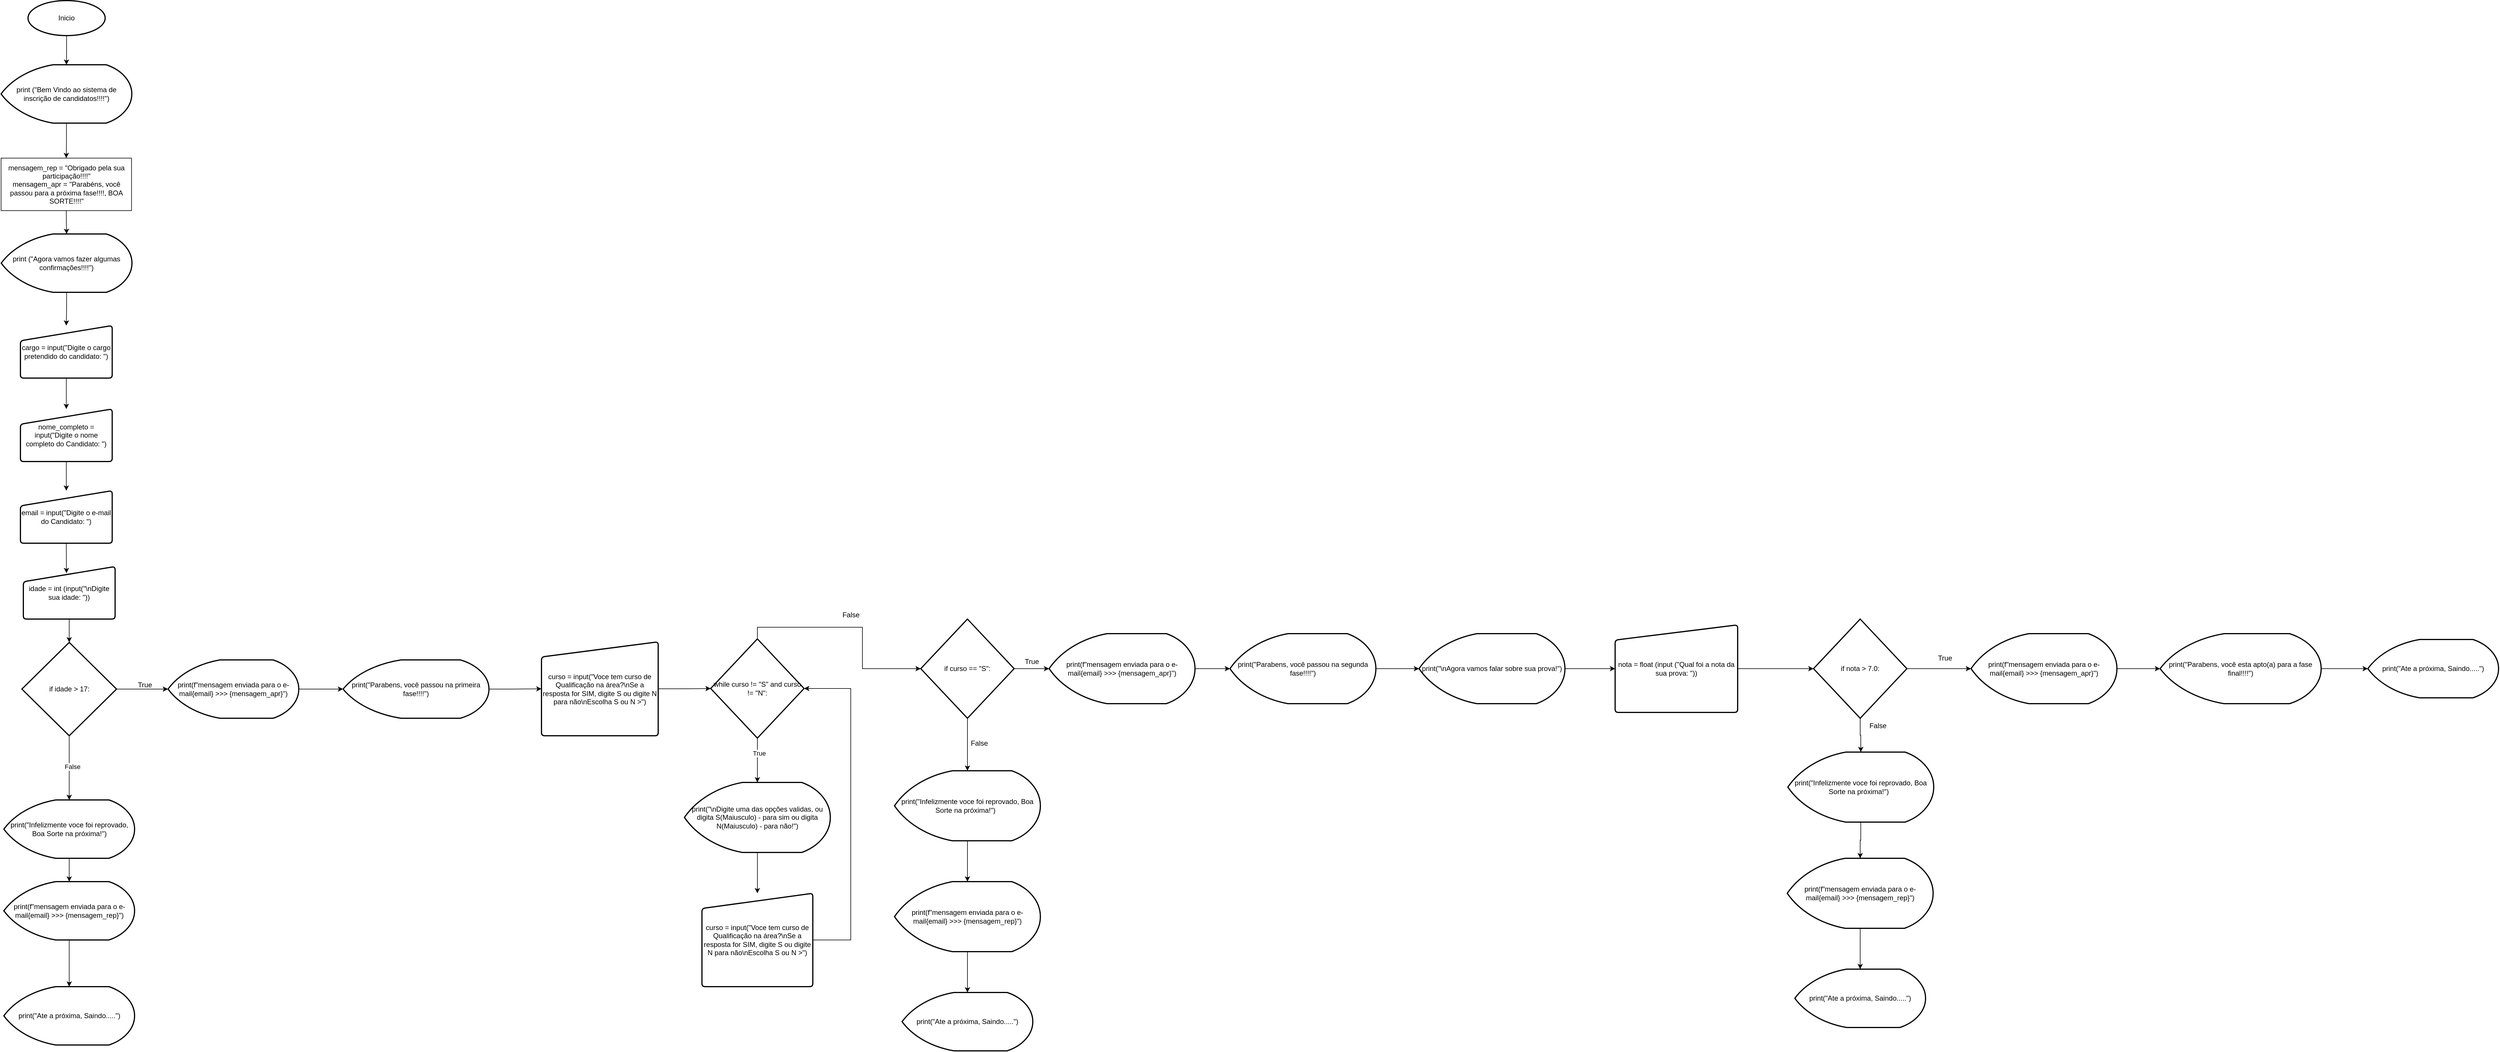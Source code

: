 <mxfile version="24.4.4" type="device">
  <diagram name="Página-1" id="6aD2QRyhSAb4V3KT2a82">
    <mxGraphModel dx="11006" dy="4578" grid="1" gridSize="10" guides="1" tooltips="1" connect="1" arrows="1" fold="1" page="1" pageScale="1" pageWidth="827" pageHeight="1169" math="0" shadow="0">
      <root>
        <mxCell id="0" />
        <mxCell id="1" parent="0" />
        <mxCell id="KuvJ722Zvkt5GNq1RVQa-6" style="edgeStyle=orthogonalEdgeStyle;rounded=0;orthogonalLoop=1;jettySize=auto;html=1;exitX=0.5;exitY=1;exitDx=0;exitDy=0;exitPerimeter=0;" edge="1" parent="1" source="KuvJ722Zvkt5GNq1RVQa-1" target="KuvJ722Zvkt5GNq1RVQa-3">
          <mxGeometry relative="1" as="geometry" />
        </mxCell>
        <mxCell id="KuvJ722Zvkt5GNq1RVQa-1" value="Inicio" style="strokeWidth=2;html=1;shape=mxgraph.flowchart.start_1;whiteSpace=wrap;" vertex="1" parent="1">
          <mxGeometry x="-9000" y="-3480" width="132.25" height="60" as="geometry" />
        </mxCell>
        <mxCell id="KuvJ722Zvkt5GNq1RVQa-8" style="edgeStyle=orthogonalEdgeStyle;rounded=0;orthogonalLoop=1;jettySize=auto;html=1;exitX=0.5;exitY=1;exitDx=0;exitDy=0;exitPerimeter=0;entryX=0.5;entryY=0;entryDx=0;entryDy=0;" edge="1" parent="1" source="KuvJ722Zvkt5GNq1RVQa-3" target="KuvJ722Zvkt5GNq1RVQa-5">
          <mxGeometry relative="1" as="geometry" />
        </mxCell>
        <mxCell id="KuvJ722Zvkt5GNq1RVQa-3" value="print (&quot;Bem Vindo ao sistema de inscrição de candidatos!!!!&quot;)" style="strokeWidth=2;html=1;shape=mxgraph.flowchart.display;whiteSpace=wrap;" vertex="1" parent="1">
          <mxGeometry x="-9046.13" y="-3370" width="224.04" height="100" as="geometry" />
        </mxCell>
        <mxCell id="KuvJ722Zvkt5GNq1RVQa-5" value="&lt;div&gt;mensagem_rep = &quot;Obrigado pela sua participação!!!!&quot;&lt;/div&gt;&lt;div&gt;mensagem_apr = &quot;Parabéns, você passou para a próxima fase!!!!, BOA SORTE!!!!&quot;&lt;/div&gt;" style="rounded=0;whiteSpace=wrap;html=1;" vertex="1" parent="1">
          <mxGeometry x="-9046.13" y="-3210" width="223.56" height="90" as="geometry" />
        </mxCell>
        <mxCell id="KuvJ722Zvkt5GNq1RVQa-14" style="edgeStyle=orthogonalEdgeStyle;rounded=0;orthogonalLoop=1;jettySize=auto;html=1;exitX=0.5;exitY=1;exitDx=0;exitDy=0;exitPerimeter=0;entryX=0.5;entryY=0;entryDx=0;entryDy=0;" edge="1" parent="1" source="KuvJ722Zvkt5GNq1RVQa-9" target="KuvJ722Zvkt5GNq1RVQa-11">
          <mxGeometry relative="1" as="geometry" />
        </mxCell>
        <mxCell id="KuvJ722Zvkt5GNq1RVQa-9" value="print (&quot;Agora vamos fazer algumas confirmações!!!!&quot;)" style="strokeWidth=2;html=1;shape=mxgraph.flowchart.display;whiteSpace=wrap;" vertex="1" parent="1">
          <mxGeometry x="-9045.89" y="-3080" width="224.04" height="100" as="geometry" />
        </mxCell>
        <mxCell id="KuvJ722Zvkt5GNq1RVQa-10" style="edgeStyle=orthogonalEdgeStyle;rounded=0;orthogonalLoop=1;jettySize=auto;html=1;exitX=0.5;exitY=1;exitDx=0;exitDy=0;entryX=0.5;entryY=0;entryDx=0;entryDy=0;entryPerimeter=0;" edge="1" parent="1" source="KuvJ722Zvkt5GNq1RVQa-5" target="KuvJ722Zvkt5GNq1RVQa-9">
          <mxGeometry relative="1" as="geometry" />
        </mxCell>
        <mxCell id="KuvJ722Zvkt5GNq1RVQa-15" style="edgeStyle=orthogonalEdgeStyle;rounded=0;orthogonalLoop=1;jettySize=auto;html=1;exitX=0.5;exitY=1;exitDx=0;exitDy=0;entryX=0.5;entryY=0;entryDx=0;entryDy=0;" edge="1" parent="1" source="KuvJ722Zvkt5GNq1RVQa-11" target="KuvJ722Zvkt5GNq1RVQa-12">
          <mxGeometry relative="1" as="geometry" />
        </mxCell>
        <mxCell id="KuvJ722Zvkt5GNq1RVQa-11" value="cargo = input(&quot;Digite o cargo pretendido do candidato: &quot;)" style="html=1;strokeWidth=2;shape=manualInput;whiteSpace=wrap;rounded=1;size=26;arcSize=11;" vertex="1" parent="1">
          <mxGeometry x="-9012.98" y="-2923" width="157.26" height="90" as="geometry" />
        </mxCell>
        <mxCell id="KuvJ722Zvkt5GNq1RVQa-16" style="edgeStyle=orthogonalEdgeStyle;rounded=0;orthogonalLoop=1;jettySize=auto;html=1;exitX=0.5;exitY=1;exitDx=0;exitDy=0;entryX=0.5;entryY=0;entryDx=0;entryDy=0;" edge="1" parent="1" source="KuvJ722Zvkt5GNq1RVQa-12" target="KuvJ722Zvkt5GNq1RVQa-13">
          <mxGeometry relative="1" as="geometry" />
        </mxCell>
        <mxCell id="KuvJ722Zvkt5GNq1RVQa-12" value="nome_completo = input(&quot;Digite o nome completo do Candidato: &quot;)" style="html=1;strokeWidth=2;shape=manualInput;whiteSpace=wrap;rounded=1;size=26;arcSize=11;" vertex="1" parent="1">
          <mxGeometry x="-9012.98" y="-2780" width="157.26" height="90" as="geometry" />
        </mxCell>
        <mxCell id="KuvJ722Zvkt5GNq1RVQa-13" value="email = input(&quot;Digite o e-mail do Candidato: &quot;)" style="html=1;strokeWidth=2;shape=manualInput;whiteSpace=wrap;rounded=1;size=26;arcSize=11;" vertex="1" parent="1">
          <mxGeometry x="-9012.98" y="-2640" width="157.26" height="90" as="geometry" />
        </mxCell>
        <mxCell id="KuvJ722Zvkt5GNq1RVQa-17" value="idade = int (input(&quot;\nDigite sua idade: &quot;))" style="html=1;strokeWidth=2;shape=manualInput;whiteSpace=wrap;rounded=1;size=26;arcSize=11;" vertex="1" parent="1">
          <mxGeometry x="-9008" y="-2510" width="157.26" height="90" as="geometry" />
        </mxCell>
        <mxCell id="KuvJ722Zvkt5GNq1RVQa-18" style="edgeStyle=orthogonalEdgeStyle;rounded=0;orthogonalLoop=1;jettySize=auto;html=1;exitX=0.5;exitY=1;exitDx=0;exitDy=0;entryX=0.47;entryY=0.126;entryDx=0;entryDy=0;entryPerimeter=0;" edge="1" parent="1" source="KuvJ722Zvkt5GNq1RVQa-13" target="KuvJ722Zvkt5GNq1RVQa-17">
          <mxGeometry relative="1" as="geometry" />
        </mxCell>
        <mxCell id="KuvJ722Zvkt5GNq1RVQa-19" value="if idade &amp;gt; 17:" style="strokeWidth=2;html=1;shape=mxgraph.flowchart.decision;whiteSpace=wrap;" vertex="1" parent="1">
          <mxGeometry x="-9010.5" y="-2380" width="162.25" height="160" as="geometry" />
        </mxCell>
        <mxCell id="KuvJ722Zvkt5GNq1RVQa-20" style="edgeStyle=orthogonalEdgeStyle;rounded=0;orthogonalLoop=1;jettySize=auto;html=1;exitX=0.5;exitY=1;exitDx=0;exitDy=0;entryX=0.5;entryY=0;entryDx=0;entryDy=0;entryPerimeter=0;" edge="1" parent="1" source="KuvJ722Zvkt5GNq1RVQa-17" target="KuvJ722Zvkt5GNq1RVQa-19">
          <mxGeometry relative="1" as="geometry" />
        </mxCell>
        <mxCell id="KuvJ722Zvkt5GNq1RVQa-21" value="print(&quot;Infelizmente voce foi reprovado, Boa Sorte na próxima!&quot;)" style="strokeWidth=2;html=1;shape=mxgraph.flowchart.display;whiteSpace=wrap;" vertex="1" parent="1">
          <mxGeometry x="-9041.39" y="-2110" width="224.04" height="100" as="geometry" />
        </mxCell>
        <mxCell id="KuvJ722Zvkt5GNq1RVQa-25" style="edgeStyle=orthogonalEdgeStyle;rounded=0;orthogonalLoop=1;jettySize=auto;html=1;exitX=0.5;exitY=1;exitDx=0;exitDy=0;exitPerimeter=0;entryX=0.5;entryY=0;entryDx=0;entryDy=0;entryPerimeter=0;" edge="1" parent="1" source="KuvJ722Zvkt5GNq1RVQa-22" target="KuvJ722Zvkt5GNq1RVQa-26">
          <mxGeometry relative="1" as="geometry">
            <mxPoint x="-8929.368" y="-1790" as="targetPoint" />
          </mxGeometry>
        </mxCell>
        <mxCell id="KuvJ722Zvkt5GNq1RVQa-22" value="print(f&quot;mensagem enviada para o e-mail{email} &amp;gt;&amp;gt;&amp;gt; {mensagem_rep}&quot;)" style="strokeWidth=2;html=1;shape=mxgraph.flowchart.display;whiteSpace=wrap;" vertex="1" parent="1">
          <mxGeometry x="-9041.39" y="-1970" width="224.04" height="100" as="geometry" />
        </mxCell>
        <mxCell id="KuvJ722Zvkt5GNq1RVQa-23" style="edgeStyle=orthogonalEdgeStyle;rounded=0;orthogonalLoop=1;jettySize=auto;html=1;exitX=0.5;exitY=1;exitDx=0;exitDy=0;exitPerimeter=0;entryX=0.5;entryY=0;entryDx=0;entryDy=0;entryPerimeter=0;" edge="1" parent="1" source="KuvJ722Zvkt5GNq1RVQa-19" target="KuvJ722Zvkt5GNq1RVQa-21">
          <mxGeometry relative="1" as="geometry" />
        </mxCell>
        <mxCell id="KuvJ722Zvkt5GNq1RVQa-27" value="False" style="edgeLabel;html=1;align=center;verticalAlign=middle;resizable=0;points=[];" vertex="1" connectable="0" parent="KuvJ722Zvkt5GNq1RVQa-23">
          <mxGeometry x="-0.033" y="5" relative="1" as="geometry">
            <mxPoint as="offset" />
          </mxGeometry>
        </mxCell>
        <mxCell id="KuvJ722Zvkt5GNq1RVQa-24" style="edgeStyle=orthogonalEdgeStyle;rounded=0;orthogonalLoop=1;jettySize=auto;html=1;exitX=0.5;exitY=1;exitDx=0;exitDy=0;exitPerimeter=0;entryX=0.5;entryY=0;entryDx=0;entryDy=0;entryPerimeter=0;" edge="1" parent="1" source="KuvJ722Zvkt5GNq1RVQa-21" target="KuvJ722Zvkt5GNq1RVQa-22">
          <mxGeometry relative="1" as="geometry" />
        </mxCell>
        <mxCell id="KuvJ722Zvkt5GNq1RVQa-26" value="print(&quot;Ate a próxima, Saindo.....&quot;)" style="strokeWidth=2;html=1;shape=mxgraph.flowchart.display;whiteSpace=wrap;" vertex="1" parent="1">
          <mxGeometry x="-9041.39" y="-1790" width="224.04" height="100" as="geometry" />
        </mxCell>
        <mxCell id="KuvJ722Zvkt5GNq1RVQa-28" value="print(f&quot;mensagem enviada para o e-mail{email} &amp;gt;&amp;gt;&amp;gt; {mensagem_apr}&quot;)" style="strokeWidth=2;html=1;shape=mxgraph.flowchart.display;whiteSpace=wrap;" vertex="1" parent="1">
          <mxGeometry x="-8760.0" y="-2350" width="224.04" height="100" as="geometry" />
        </mxCell>
        <mxCell id="KuvJ722Zvkt5GNq1RVQa-29" style="edgeStyle=orthogonalEdgeStyle;rounded=0;orthogonalLoop=1;jettySize=auto;html=1;exitX=1;exitY=0.5;exitDx=0;exitDy=0;exitPerimeter=0;entryX=0;entryY=0.5;entryDx=0;entryDy=0;entryPerimeter=0;" edge="1" parent="1" source="KuvJ722Zvkt5GNq1RVQa-19" target="KuvJ722Zvkt5GNq1RVQa-28">
          <mxGeometry relative="1" as="geometry" />
        </mxCell>
        <mxCell id="KuvJ722Zvkt5GNq1RVQa-30" value="True" style="text;html=1;align=center;verticalAlign=middle;resizable=0;points=[];autosize=1;strokeColor=none;fillColor=none;" vertex="1" parent="1">
          <mxGeometry x="-8825" y="-2322" width="50" height="30" as="geometry" />
        </mxCell>
        <mxCell id="KuvJ722Zvkt5GNq1RVQa-34" style="edgeStyle=orthogonalEdgeStyle;rounded=0;orthogonalLoop=1;jettySize=auto;html=1;exitX=1;exitY=0.5;exitDx=0;exitDy=0;exitPerimeter=0;entryX=0;entryY=0.5;entryDx=0;entryDy=0;" edge="1" parent="1" source="KuvJ722Zvkt5GNq1RVQa-31" target="KuvJ722Zvkt5GNq1RVQa-33">
          <mxGeometry relative="1" as="geometry" />
        </mxCell>
        <mxCell id="KuvJ722Zvkt5GNq1RVQa-31" value="print(&quot;Parabens, você passou na primeira fase!!!!&quot;)" style="strokeWidth=2;html=1;shape=mxgraph.flowchart.display;whiteSpace=wrap;" vertex="1" parent="1">
          <mxGeometry x="-8460" y="-2350" width="250" height="100" as="geometry" />
        </mxCell>
        <mxCell id="KuvJ722Zvkt5GNq1RVQa-32" style="edgeStyle=orthogonalEdgeStyle;rounded=0;orthogonalLoop=1;jettySize=auto;html=1;exitX=1;exitY=0.5;exitDx=0;exitDy=0;exitPerimeter=0;entryX=0;entryY=0.5;entryDx=0;entryDy=0;entryPerimeter=0;" edge="1" parent="1" source="KuvJ722Zvkt5GNq1RVQa-28" target="KuvJ722Zvkt5GNq1RVQa-31">
          <mxGeometry relative="1" as="geometry" />
        </mxCell>
        <mxCell id="KuvJ722Zvkt5GNq1RVQa-33" value="curso = input(&quot;Voce tem curso de Qualificação na área?\nSe a resposta for SIM, digite S ou digite N para não\nEscolha S ou N &amp;gt;&quot;)" style="html=1;strokeWidth=2;shape=manualInput;whiteSpace=wrap;rounded=1;size=26;arcSize=11;" vertex="1" parent="1">
          <mxGeometry x="-8120" y="-2381" width="200" height="161" as="geometry" />
        </mxCell>
        <mxCell id="KuvJ722Zvkt5GNq1RVQa-45" style="edgeStyle=orthogonalEdgeStyle;rounded=0;orthogonalLoop=1;jettySize=auto;html=1;exitX=0.5;exitY=0;exitDx=0;exitDy=0;exitPerimeter=0;entryX=0;entryY=0.5;entryDx=0;entryDy=0;entryPerimeter=0;" edge="1" parent="1" source="KuvJ722Zvkt5GNq1RVQa-35" target="KuvJ722Zvkt5GNq1RVQa-47">
          <mxGeometry relative="1" as="geometry">
            <mxPoint x="-7460" y="-2340" as="targetPoint" />
          </mxGeometry>
        </mxCell>
        <mxCell id="KuvJ722Zvkt5GNq1RVQa-35" value="while curso != &quot;S&quot; and curso != &quot;N&quot;:" style="strokeWidth=2;html=1;shape=mxgraph.flowchart.decision;whiteSpace=wrap;" vertex="1" parent="1">
          <mxGeometry x="-7830" y="-2386" width="160" height="170" as="geometry" />
        </mxCell>
        <mxCell id="KuvJ722Zvkt5GNq1RVQa-37" style="edgeStyle=orthogonalEdgeStyle;rounded=0;orthogonalLoop=1;jettySize=auto;html=1;exitX=1;exitY=0.5;exitDx=0;exitDy=0;entryX=0;entryY=0.5;entryDx=0;entryDy=0;entryPerimeter=0;" edge="1" parent="1" source="KuvJ722Zvkt5GNq1RVQa-33" target="KuvJ722Zvkt5GNq1RVQa-35">
          <mxGeometry relative="1" as="geometry" />
        </mxCell>
        <mxCell id="KuvJ722Zvkt5GNq1RVQa-43" style="edgeStyle=orthogonalEdgeStyle;rounded=0;orthogonalLoop=1;jettySize=auto;html=1;exitX=0.5;exitY=1;exitDx=0;exitDy=0;exitPerimeter=0;entryX=0.5;entryY=0;entryDx=0;entryDy=0;" edge="1" parent="1" source="KuvJ722Zvkt5GNq1RVQa-38" target="KuvJ722Zvkt5GNq1RVQa-42">
          <mxGeometry relative="1" as="geometry" />
        </mxCell>
        <mxCell id="KuvJ722Zvkt5GNq1RVQa-38" value="print(&quot;\nDigite uma das opções validas, ou digita S(Maiusculo) - para sim ou digita N(Maiusculo) - para não!&quot;)" style="strokeWidth=2;html=1;shape=mxgraph.flowchart.display;whiteSpace=wrap;" vertex="1" parent="1">
          <mxGeometry x="-7875" y="-2140" width="250" height="120" as="geometry" />
        </mxCell>
        <mxCell id="KuvJ722Zvkt5GNq1RVQa-39" style="edgeStyle=orthogonalEdgeStyle;rounded=0;orthogonalLoop=1;jettySize=auto;html=1;exitX=0.5;exitY=1;exitDx=0;exitDy=0;exitPerimeter=0;entryX=0.5;entryY=0;entryDx=0;entryDy=0;entryPerimeter=0;" edge="1" parent="1" source="KuvJ722Zvkt5GNq1RVQa-35" target="KuvJ722Zvkt5GNq1RVQa-38">
          <mxGeometry relative="1" as="geometry" />
        </mxCell>
        <mxCell id="KuvJ722Zvkt5GNq1RVQa-40" value="True" style="edgeLabel;html=1;align=center;verticalAlign=middle;resizable=0;points=[];" vertex="1" connectable="0" parent="KuvJ722Zvkt5GNq1RVQa-39">
          <mxGeometry x="-0.319" y="3" relative="1" as="geometry">
            <mxPoint as="offset" />
          </mxGeometry>
        </mxCell>
        <mxCell id="KuvJ722Zvkt5GNq1RVQa-42" value="curso = input(&quot;Voce tem curso de Qualificação na área?\nSe a resposta for SIM, digite S ou digite N para não\nEscolha S ou N &amp;gt;&quot;)" style="html=1;strokeWidth=2;shape=manualInput;whiteSpace=wrap;rounded=1;size=26;arcSize=11;" vertex="1" parent="1">
          <mxGeometry x="-7845" y="-1950" width="190" height="160" as="geometry" />
        </mxCell>
        <mxCell id="KuvJ722Zvkt5GNq1RVQa-44" style="edgeStyle=orthogonalEdgeStyle;rounded=0;orthogonalLoop=1;jettySize=auto;html=1;exitX=1;exitY=0.5;exitDx=0;exitDy=0;entryX=1;entryY=0.5;entryDx=0;entryDy=0;entryPerimeter=0;" edge="1" parent="1" source="KuvJ722Zvkt5GNq1RVQa-42" target="KuvJ722Zvkt5GNq1RVQa-35">
          <mxGeometry relative="1" as="geometry">
            <Array as="points">
              <mxPoint x="-7590" y="-1870" />
              <mxPoint x="-7590" y="-2301" />
            </Array>
          </mxGeometry>
        </mxCell>
        <mxCell id="KuvJ722Zvkt5GNq1RVQa-46" value="False" style="text;html=1;align=center;verticalAlign=middle;resizable=0;points=[];autosize=1;strokeColor=none;fillColor=none;" vertex="1" parent="1">
          <mxGeometry x="-7615" y="-2442" width="50" height="30" as="geometry" />
        </mxCell>
        <mxCell id="KuvJ722Zvkt5GNq1RVQa-47" value="if curso == &quot;S&quot;:" style="strokeWidth=2;html=1;shape=mxgraph.flowchart.decision;whiteSpace=wrap;" vertex="1" parent="1">
          <mxGeometry x="-7470" y="-2420" width="160" height="170" as="geometry" />
        </mxCell>
        <mxCell id="KuvJ722Zvkt5GNq1RVQa-49" value="print(f&quot;mensagem enviada para o e-mail{email} &amp;gt;&amp;gt;&amp;gt; {mensagem_apr}&quot;)" style="strokeWidth=2;html=1;shape=mxgraph.flowchart.display;whiteSpace=wrap;" vertex="1" parent="1">
          <mxGeometry x="-7250" y="-2395" width="250" height="120" as="geometry" />
        </mxCell>
        <mxCell id="KuvJ722Zvkt5GNq1RVQa-50" value="print(&quot;Parabens, você passou na segunda fase!!!!&quot;)" style="strokeWidth=2;html=1;shape=mxgraph.flowchart.display;whiteSpace=wrap;" vertex="1" parent="1">
          <mxGeometry x="-6940" y="-2395" width="250" height="120" as="geometry" />
        </mxCell>
        <mxCell id="KuvJ722Zvkt5GNq1RVQa-56" style="edgeStyle=orthogonalEdgeStyle;rounded=0;orthogonalLoop=1;jettySize=auto;html=1;exitX=1;exitY=0.5;exitDx=0;exitDy=0;exitPerimeter=0;entryX=0;entryY=0.5;entryDx=0;entryDy=0;" edge="1" parent="1" source="KuvJ722Zvkt5GNq1RVQa-51" target="KuvJ722Zvkt5GNq1RVQa-55">
          <mxGeometry relative="1" as="geometry" />
        </mxCell>
        <mxCell id="KuvJ722Zvkt5GNq1RVQa-51" value="print(&quot;\nAgora vamos falar sobre sua prova!&quot;)" style="strokeWidth=2;html=1;shape=mxgraph.flowchart.display;whiteSpace=wrap;" vertex="1" parent="1">
          <mxGeometry x="-6616" y="-2395" width="250" height="120" as="geometry" />
        </mxCell>
        <mxCell id="KuvJ722Zvkt5GNq1RVQa-52" style="edgeStyle=orthogonalEdgeStyle;rounded=0;orthogonalLoop=1;jettySize=auto;html=1;exitX=1;exitY=0.5;exitDx=0;exitDy=0;exitPerimeter=0;entryX=0;entryY=0.5;entryDx=0;entryDy=0;entryPerimeter=0;" edge="1" parent="1" source="KuvJ722Zvkt5GNq1RVQa-47" target="KuvJ722Zvkt5GNq1RVQa-49">
          <mxGeometry relative="1" as="geometry" />
        </mxCell>
        <mxCell id="KuvJ722Zvkt5GNq1RVQa-53" style="edgeStyle=orthogonalEdgeStyle;rounded=0;orthogonalLoop=1;jettySize=auto;html=1;exitX=1;exitY=0.5;exitDx=0;exitDy=0;exitPerimeter=0;entryX=0;entryY=0.5;entryDx=0;entryDy=0;entryPerimeter=0;" edge="1" parent="1" source="KuvJ722Zvkt5GNq1RVQa-49" target="KuvJ722Zvkt5GNq1RVQa-50">
          <mxGeometry relative="1" as="geometry" />
        </mxCell>
        <mxCell id="KuvJ722Zvkt5GNq1RVQa-54" style="edgeStyle=orthogonalEdgeStyle;rounded=0;orthogonalLoop=1;jettySize=auto;html=1;exitX=1;exitY=0.5;exitDx=0;exitDy=0;exitPerimeter=0;entryX=0;entryY=0.5;entryDx=0;entryDy=0;entryPerimeter=0;" edge="1" parent="1" source="KuvJ722Zvkt5GNq1RVQa-50" target="KuvJ722Zvkt5GNq1RVQa-51">
          <mxGeometry relative="1" as="geometry" />
        </mxCell>
        <mxCell id="KuvJ722Zvkt5GNq1RVQa-55" value="nota = float (input (&quot;Qual foi a nota da sua prova: &quot;))" style="html=1;strokeWidth=2;shape=manualInput;whiteSpace=wrap;rounded=1;size=26;arcSize=11;" vertex="1" parent="1">
          <mxGeometry x="-6280" y="-2410" width="210" height="150" as="geometry" />
        </mxCell>
        <mxCell id="KuvJ722Zvkt5GNq1RVQa-57" value="True" style="text;html=1;align=center;verticalAlign=middle;resizable=0;points=[];autosize=1;strokeColor=none;fillColor=none;" vertex="1" parent="1">
          <mxGeometry x="-7305" y="-2362" width="50" height="30" as="geometry" />
        </mxCell>
        <mxCell id="KuvJ722Zvkt5GNq1RVQa-58" value="print(&quot;Infelizmente voce foi reprovado, Boa Sorte na próxima!&quot;)&amp;nbsp;&amp;nbsp;" style="strokeWidth=2;html=1;shape=mxgraph.flowchart.display;whiteSpace=wrap;" vertex="1" parent="1">
          <mxGeometry x="-7515" y="-2160" width="250" height="120" as="geometry" />
        </mxCell>
        <mxCell id="KuvJ722Zvkt5GNq1RVQa-59" style="edgeStyle=orthogonalEdgeStyle;rounded=0;orthogonalLoop=1;jettySize=auto;html=1;exitX=0.5;exitY=1;exitDx=0;exitDy=0;exitPerimeter=0;entryX=0.5;entryY=0;entryDx=0;entryDy=0;entryPerimeter=0;" edge="1" parent="1" source="KuvJ722Zvkt5GNq1RVQa-47" target="KuvJ722Zvkt5GNq1RVQa-58">
          <mxGeometry relative="1" as="geometry" />
        </mxCell>
        <mxCell id="KuvJ722Zvkt5GNq1RVQa-60" value="False" style="text;html=1;align=center;verticalAlign=middle;resizable=0;points=[];autosize=1;strokeColor=none;fillColor=none;" vertex="1" parent="1">
          <mxGeometry x="-7395" y="-2222" width="50" height="30" as="geometry" />
        </mxCell>
        <mxCell id="KuvJ722Zvkt5GNq1RVQa-61" value="print(f&quot;mensagem enviada para o e-mail{email} &amp;gt;&amp;gt;&amp;gt; {mensagem_rep}&quot;)" style="strokeWidth=2;html=1;shape=mxgraph.flowchart.display;whiteSpace=wrap;" vertex="1" parent="1">
          <mxGeometry x="-7515" y="-1970" width="250" height="120" as="geometry" />
        </mxCell>
        <mxCell id="KuvJ722Zvkt5GNq1RVQa-62" style="edgeStyle=orthogonalEdgeStyle;rounded=0;orthogonalLoop=1;jettySize=auto;html=1;exitX=0.5;exitY=1;exitDx=0;exitDy=0;exitPerimeter=0;entryX=0.5;entryY=0;entryDx=0;entryDy=0;entryPerimeter=0;" edge="1" parent="1" source="KuvJ722Zvkt5GNq1RVQa-58" target="KuvJ722Zvkt5GNq1RVQa-61">
          <mxGeometry relative="1" as="geometry" />
        </mxCell>
        <mxCell id="KuvJ722Zvkt5GNq1RVQa-64" value="print(&quot;Ate a próxima, Saindo.....&quot;)" style="strokeWidth=2;html=1;shape=mxgraph.flowchart.display;whiteSpace=wrap;" vertex="1" parent="1">
          <mxGeometry x="-7502.02" y="-1780" width="224.04" height="100" as="geometry" />
        </mxCell>
        <mxCell id="KuvJ722Zvkt5GNq1RVQa-65" style="edgeStyle=orthogonalEdgeStyle;rounded=0;orthogonalLoop=1;jettySize=auto;html=1;exitX=0.5;exitY=1;exitDx=0;exitDy=0;exitPerimeter=0;entryX=0.5;entryY=0;entryDx=0;entryDy=0;entryPerimeter=0;" edge="1" parent="1" source="KuvJ722Zvkt5GNq1RVQa-61" target="KuvJ722Zvkt5GNq1RVQa-64">
          <mxGeometry relative="1" as="geometry" />
        </mxCell>
        <mxCell id="KuvJ722Zvkt5GNq1RVQa-66" value="if nota &amp;gt; 7.0:" style="strokeWidth=2;html=1;shape=mxgraph.flowchart.decision;whiteSpace=wrap;" vertex="1" parent="1">
          <mxGeometry x="-5940" y="-2420" width="160" height="170" as="geometry" />
        </mxCell>
        <mxCell id="KuvJ722Zvkt5GNq1RVQa-67" style="edgeStyle=orthogonalEdgeStyle;rounded=0;orthogonalLoop=1;jettySize=auto;html=1;exitX=1;exitY=0.5;exitDx=0;exitDy=0;entryX=0;entryY=0.5;entryDx=0;entryDy=0;entryPerimeter=0;" edge="1" parent="1" source="KuvJ722Zvkt5GNq1RVQa-55" target="KuvJ722Zvkt5GNq1RVQa-66">
          <mxGeometry relative="1" as="geometry" />
        </mxCell>
        <mxCell id="KuvJ722Zvkt5GNq1RVQa-68" value="print(f&quot;mensagem enviada para o e-mail{email} &amp;gt;&amp;gt;&amp;gt; {mensagem_apr}&quot;)" style="strokeWidth=2;html=1;shape=mxgraph.flowchart.display;whiteSpace=wrap;" vertex="1" parent="1">
          <mxGeometry x="-5670" y="-2395" width="250" height="120" as="geometry" />
        </mxCell>
        <mxCell id="KuvJ722Zvkt5GNq1RVQa-69" value="print(&quot;Parabens, você esta apto(a) para a fase final!!!!&quot;)" style="strokeWidth=2;html=1;shape=mxgraph.flowchart.display;whiteSpace=wrap;" vertex="1" parent="1">
          <mxGeometry x="-5346" y="-2395" width="276" height="120" as="geometry" />
        </mxCell>
        <mxCell id="KuvJ722Zvkt5GNq1RVQa-70" style="edgeStyle=orthogonalEdgeStyle;rounded=0;orthogonalLoop=1;jettySize=auto;html=1;exitX=1;exitY=0.5;exitDx=0;exitDy=0;exitPerimeter=0;entryX=0;entryY=0.5;entryDx=0;entryDy=0;entryPerimeter=0;" edge="1" parent="1" source="KuvJ722Zvkt5GNq1RVQa-68" target="KuvJ722Zvkt5GNq1RVQa-69">
          <mxGeometry relative="1" as="geometry" />
        </mxCell>
        <mxCell id="KuvJ722Zvkt5GNq1RVQa-71" style="edgeStyle=orthogonalEdgeStyle;rounded=0;orthogonalLoop=1;jettySize=auto;html=1;exitX=1;exitY=0.5;exitDx=0;exitDy=0;exitPerimeter=0;entryX=0;entryY=0.5;entryDx=0;entryDy=0;entryPerimeter=0;" edge="1" parent="1" source="KuvJ722Zvkt5GNq1RVQa-66" target="KuvJ722Zvkt5GNq1RVQa-68">
          <mxGeometry relative="1" as="geometry" />
        </mxCell>
        <mxCell id="KuvJ722Zvkt5GNq1RVQa-72" value="True" style="text;html=1;align=center;verticalAlign=middle;resizable=0;points=[];autosize=1;strokeColor=none;fillColor=none;" vertex="1" parent="1">
          <mxGeometry x="-5740" y="-2368" width="50" height="30" as="geometry" />
        </mxCell>
        <mxCell id="KuvJ722Zvkt5GNq1RVQa-73" value="print(&quot;Infelizmente voce foi reprovado, Boa Sorte na próxima!&quot;)&amp;nbsp;&amp;nbsp;" style="strokeWidth=2;html=1;shape=mxgraph.flowchart.display;whiteSpace=wrap;" vertex="1" parent="1">
          <mxGeometry x="-5984" y="-2192" width="250" height="120" as="geometry" />
        </mxCell>
        <mxCell id="KuvJ722Zvkt5GNq1RVQa-74" value="print(f&quot;mensagem enviada para o e-mail{email} &amp;gt;&amp;gt;&amp;gt; {mensagem_rep}&quot;)" style="strokeWidth=2;html=1;shape=mxgraph.flowchart.display;whiteSpace=wrap;" vertex="1" parent="1">
          <mxGeometry x="-5985" y="-2010" width="250" height="120" as="geometry" />
        </mxCell>
        <mxCell id="KuvJ722Zvkt5GNq1RVQa-75" style="edgeStyle=orthogonalEdgeStyle;rounded=0;orthogonalLoop=1;jettySize=auto;html=1;exitX=0.5;exitY=1;exitDx=0;exitDy=0;exitPerimeter=0;entryX=0.5;entryY=0;entryDx=0;entryDy=0;entryPerimeter=0;" edge="1" parent="1" source="KuvJ722Zvkt5GNq1RVQa-73" target="KuvJ722Zvkt5GNq1RVQa-74">
          <mxGeometry relative="1" as="geometry" />
        </mxCell>
        <mxCell id="KuvJ722Zvkt5GNq1RVQa-76" value="print(&quot;Ate a próxima, Saindo.....&quot;)" style="strokeWidth=2;html=1;shape=mxgraph.flowchart.display;whiteSpace=wrap;" vertex="1" parent="1">
          <mxGeometry x="-5972.02" y="-1820" width="224.04" height="100" as="geometry" />
        </mxCell>
        <mxCell id="KuvJ722Zvkt5GNq1RVQa-77" style="edgeStyle=orthogonalEdgeStyle;rounded=0;orthogonalLoop=1;jettySize=auto;html=1;exitX=0.5;exitY=1;exitDx=0;exitDy=0;exitPerimeter=0;entryX=0.5;entryY=0;entryDx=0;entryDy=0;entryPerimeter=0;" edge="1" parent="1" source="KuvJ722Zvkt5GNq1RVQa-74" target="KuvJ722Zvkt5GNq1RVQa-76">
          <mxGeometry relative="1" as="geometry" />
        </mxCell>
        <mxCell id="KuvJ722Zvkt5GNq1RVQa-78" style="edgeStyle=orthogonalEdgeStyle;rounded=0;orthogonalLoop=1;jettySize=auto;html=1;exitX=0.5;exitY=1;exitDx=0;exitDy=0;exitPerimeter=0;entryX=0.5;entryY=0;entryDx=0;entryDy=0;entryPerimeter=0;" edge="1" parent="1" source="KuvJ722Zvkt5GNq1RVQa-66" target="KuvJ722Zvkt5GNq1RVQa-73">
          <mxGeometry relative="1" as="geometry" />
        </mxCell>
        <mxCell id="KuvJ722Zvkt5GNq1RVQa-79" value="False" style="text;html=1;align=center;verticalAlign=middle;resizable=0;points=[];autosize=1;strokeColor=none;fillColor=none;" vertex="1" parent="1">
          <mxGeometry x="-5855" y="-2252" width="50" height="30" as="geometry" />
        </mxCell>
        <mxCell id="KuvJ722Zvkt5GNq1RVQa-80" value="print(&quot;Ate a próxima, Saindo.....&quot;)" style="strokeWidth=2;html=1;shape=mxgraph.flowchart.display;whiteSpace=wrap;" vertex="1" parent="1">
          <mxGeometry x="-4990.0" y="-2385" width="224.04" height="100" as="geometry" />
        </mxCell>
        <mxCell id="KuvJ722Zvkt5GNq1RVQa-81" style="edgeStyle=orthogonalEdgeStyle;rounded=0;orthogonalLoop=1;jettySize=auto;html=1;exitX=1;exitY=0.5;exitDx=0;exitDy=0;exitPerimeter=0;entryX=0;entryY=0.5;entryDx=0;entryDy=0;entryPerimeter=0;" edge="1" parent="1" source="KuvJ722Zvkt5GNq1RVQa-69" target="KuvJ722Zvkt5GNq1RVQa-80">
          <mxGeometry relative="1" as="geometry" />
        </mxCell>
      </root>
    </mxGraphModel>
  </diagram>
</mxfile>
